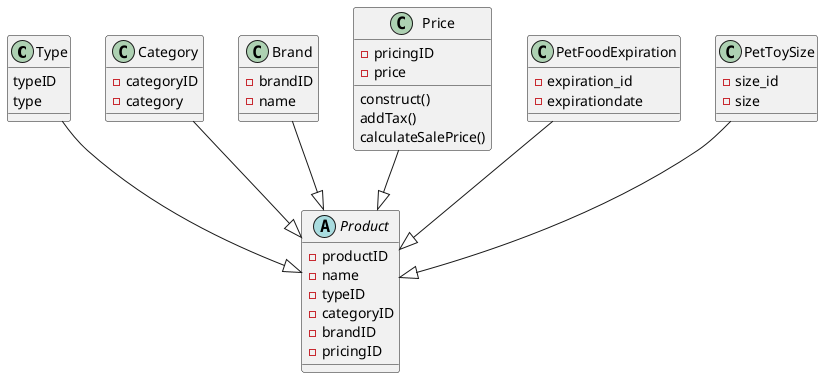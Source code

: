 
@startuml
Type --|> Product
Category --|> Product
Brand --|> Product
 Price --|> Product 
PetFoodExpiration --|> Product
PetToySize --|> Product

abstract class Product {
  -productID
  -name
  -typeID
  -categoryID
  -brandID
  -pricingID
}

class Type {
  typeID
  type
}

class Category {
  -categoryID
  -category
}

class Brand {
  -brandID
  -name
}
class Price {
  -pricingID
  -price
  construct()
  addTax()
  calculateSalePrice()
  }

class PetFoodExpiration {
  -expiration_id
  -expirationdate
}

class PetToySize {
  -size_id
  -size
}

@enduml
